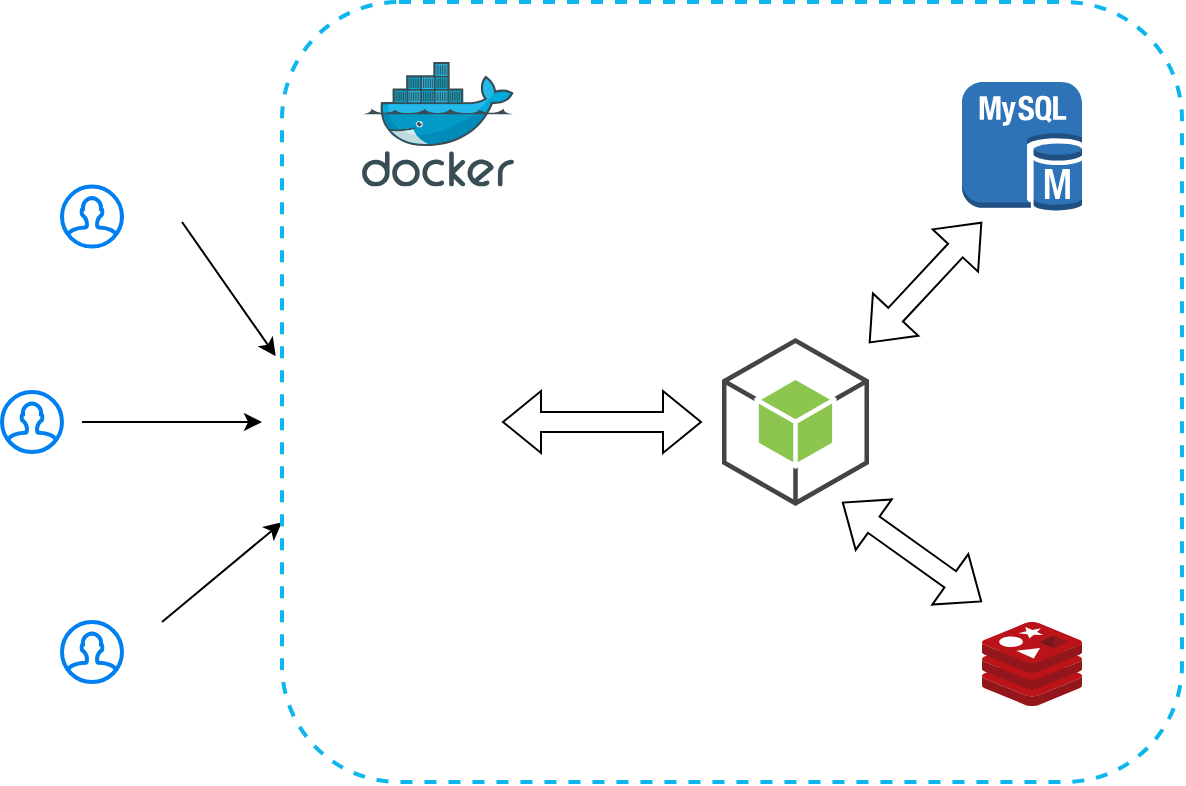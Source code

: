 <mxfile version="20.7.4" type="device"><diagram id="jG_R9hi9nXP9JFoG4xSQ" name="Page-1"><mxGraphModel dx="984" dy="636" grid="1" gridSize="10" guides="1" tooltips="1" connect="1" arrows="1" fold="1" page="1" pageScale="1" pageWidth="850" pageHeight="1100" math="0" shadow="0"><root><mxCell id="0"/><mxCell id="1" parent="0"/><mxCell id="uX5pe5gwj18Nd5UxwRHn-6" value="" style="sketch=0;aspect=fixed;html=1;points=[];align=center;image;fontSize=12;image=img/lib/mscae/Cache_Redis_Product.svg;" vertex="1" parent="1"><mxGeometry x="530" y="350" width="50" height="42" as="geometry"/></mxCell><mxCell id="uX5pe5gwj18Nd5UxwRHn-7" value="" style="outlineConnect=0;dashed=0;verticalLabelPosition=bottom;verticalAlign=top;align=center;html=1;shape=mxgraph.aws3.android;fillColor=#8CC64F;gradientColor=none;" vertex="1" parent="1"><mxGeometry x="400" y="208" width="73.5" height="84" as="geometry"/></mxCell><mxCell id="uX5pe5gwj18Nd5UxwRHn-8" value="" style="shape=image;html=1;verticalAlign=top;verticalLabelPosition=bottom;labelBackgroundColor=#61DBFB;imageAspect=0;aspect=fixed;image=https://cdn1.iconfinder.com/data/icons/ionicons-fill-vol-2/512/logo-react-128.png;fontColor=#61dbfb;" vertex="1" parent="1"><mxGeometry x="190" y="200" width="100" height="100" as="geometry"/></mxCell><mxCell id="uX5pe5gwj18Nd5UxwRHn-9" value="" style="sketch=0;aspect=fixed;html=1;points=[];align=center;image;fontSize=12;image=img/lib/mscae/Docker.svg;" vertex="1" parent="1"><mxGeometry x="220" y="70" width="75.98" height="62.3" as="geometry"/></mxCell><mxCell id="uX5pe5gwj18Nd5UxwRHn-13" value="" style="shape=flexArrow;endArrow=classic;startArrow=classic;html=1;rounded=0;" edge="1" parent="1"><mxGeometry width="100" height="100" relative="1" as="geometry"><mxPoint x="530" y="340" as="sourcePoint"/><mxPoint x="460" y="290" as="targetPoint"/></mxGeometry></mxCell><mxCell id="uX5pe5gwj18Nd5UxwRHn-14" value="" style="shape=flexArrow;endArrow=classic;startArrow=classic;html=1;rounded=0;exitX=1;exitY=0.5;exitDx=0;exitDy=0;" edge="1" parent="1" source="uX5pe5gwj18Nd5UxwRHn-8"><mxGeometry width="100" height="100" relative="1" as="geometry"><mxPoint x="370" y="380" as="sourcePoint"/><mxPoint x="390" y="250" as="targetPoint"/></mxGeometry></mxCell><mxCell id="uX5pe5gwj18Nd5UxwRHn-15" value="" style="shape=flexArrow;endArrow=classic;startArrow=classic;html=1;rounded=0;" edge="1" parent="1" source="uX5pe5gwj18Nd5UxwRHn-7"><mxGeometry width="100" height="100" relative="1" as="geometry"><mxPoint x="370" y="380" as="sourcePoint"/><mxPoint x="530" y="150" as="targetPoint"/></mxGeometry></mxCell><mxCell id="uX5pe5gwj18Nd5UxwRHn-18" value="" style="outlineConnect=0;dashed=0;verticalLabelPosition=bottom;verticalAlign=top;align=center;html=1;shape=mxgraph.aws3.mysql_db_instance;fillColor=#2E73B8;gradientColor=none;strokeColor=#5CFFFA;" vertex="1" parent="1"><mxGeometry x="520" y="80" width="60" height="64.5" as="geometry"/></mxCell><mxCell id="uX5pe5gwj18Nd5UxwRHn-19" value="" style="endArrow=classic;html=1;rounded=0;entryX=0;entryY=0.667;entryDx=0;entryDy=0;exitX=1;exitY=0.333;exitDx=0;exitDy=0;exitPerimeter=0;entryPerimeter=0;" edge="1" parent="1" target="uX5pe5gwj18Nd5UxwRHn-21"><mxGeometry width="50" height="50" relative="1" as="geometry"><mxPoint x="120" y="350" as="sourcePoint"/><mxPoint x="450" y="300" as="targetPoint"/></mxGeometry></mxCell><mxCell id="uX5pe5gwj18Nd5UxwRHn-20" value="" style="endArrow=classic;html=1;rounded=0;" edge="1" parent="1"><mxGeometry width="50" height="50" relative="1" as="geometry"><mxPoint x="80" y="250" as="sourcePoint"/><mxPoint x="170" y="250" as="targetPoint"/></mxGeometry></mxCell><mxCell id="uX5pe5gwj18Nd5UxwRHn-21" value="" style="rounded=1;whiteSpace=wrap;html=1;labelBackgroundColor=#61DBFB;strokeColor=#0db7ed;fontColor=#61dbfb;dashed=1;strokeWidth=2;absoluteArcSize=0;fillColor=none;" vertex="1" parent="1"><mxGeometry x="180" y="40" width="450" height="390" as="geometry"/></mxCell><mxCell id="uX5pe5gwj18Nd5UxwRHn-24" value="" style="endArrow=classic;html=1;rounded=0;entryX=-0.007;entryY=0.454;entryDx=0;entryDy=0;entryPerimeter=0;" edge="1" parent="1" target="uX5pe5gwj18Nd5UxwRHn-21"><mxGeometry width="50" height="50" relative="1" as="geometry"><mxPoint x="130" y="150" as="sourcePoint"/><mxPoint x="190" y="310.13" as="targetPoint"/></mxGeometry></mxCell><mxCell id="uX5pe5gwj18Nd5UxwRHn-30" value="" style="shape=image;html=1;verticalAlign=top;verticalLabelPosition=bottom;labelBackgroundColor=#ffffff;imageAspect=0;aspect=fixed;image=https://cdn4.iconfinder.com/data/icons/ionicons/512/icon-social-github-128.png;dashed=1;strokeColor=#0db7ed;strokeWidth=2;fontColor=#61dbfb;fillColor=none;" vertex="1" parent="1"><mxGeometry x="320" y="76.15" width="50" height="50" as="geometry"/></mxCell><mxCell id="uX5pe5gwj18Nd5UxwRHn-31" value="" style="html=1;verticalLabelPosition=bottom;align=center;labelBackgroundColor=#ffffff;verticalAlign=top;strokeWidth=2;strokeColor=#0080F0;shadow=0;dashed=0;shape=mxgraph.ios7.icons.user;fontColor=#61dbfb;fillColor=none;" vertex="1" parent="1"><mxGeometry x="70" y="132.3" width="30" height="30" as="geometry"/></mxCell><mxCell id="uX5pe5gwj18Nd5UxwRHn-32" value="" style="html=1;verticalLabelPosition=bottom;align=center;labelBackgroundColor=#ffffff;verticalAlign=top;strokeWidth=2;strokeColor=#0080F0;shadow=0;dashed=0;shape=mxgraph.ios7.icons.user;fontColor=#61dbfb;fillColor=none;" vertex="1" parent="1"><mxGeometry x="40" y="235" width="30" height="30" as="geometry"/></mxCell><mxCell id="uX5pe5gwj18Nd5UxwRHn-33" value="" style="html=1;verticalLabelPosition=bottom;align=center;labelBackgroundColor=#ffffff;verticalAlign=top;strokeWidth=2;strokeColor=#0080F0;shadow=0;dashed=0;shape=mxgraph.ios7.icons.user;fontColor=#61dbfb;fillColor=none;" vertex="1" parent="1"><mxGeometry x="70" y="350" width="30" height="30" as="geometry"/></mxCell></root></mxGraphModel></diagram></mxfile>